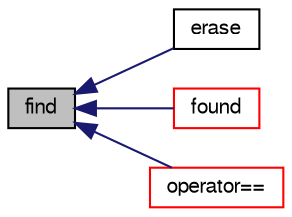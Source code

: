 digraph "find"
{
  bgcolor="transparent";
  edge [fontname="FreeSans",fontsize="10",labelfontname="FreeSans",labelfontsize="10"];
  node [fontname="FreeSans",fontsize="10",shape=record];
  rankdir="LR";
  Node157 [label="find",height=0.2,width=0.4,color="black", fillcolor="grey75", style="filled", fontcolor="black"];
  Node157 -> Node158 [dir="back",color="midnightblue",fontsize="10",style="solid",fontname="FreeSans"];
  Node158 [label="erase",height=0.2,width=0.4,color="black",URL="$a25738.html#a42fee5a0f27fe8a69ff8d1ce9147a743",tooltip="Erase an hashed entry specified by given key if in table. "];
  Node157 -> Node159 [dir="back",color="midnightblue",fontsize="10",style="solid",fontname="FreeSans"];
  Node159 [label="found",height=0.2,width=0.4,color="red",URL="$a25738.html#a53c7b4e6eeaec85bca5f66ccc19cafc6",tooltip="Return true if hashed entry is found in table. "];
  Node157 -> Node161 [dir="back",color="midnightblue",fontsize="10",style="solid",fontname="FreeSans"];
  Node161 [label="operator==",height=0.2,width=0.4,color="red",URL="$a25738.html#a1a39e3c0e5ba8a0be1f9874ade68d21a",tooltip="Equality. Two hash tables are equal if all contents of first are. "];
}
